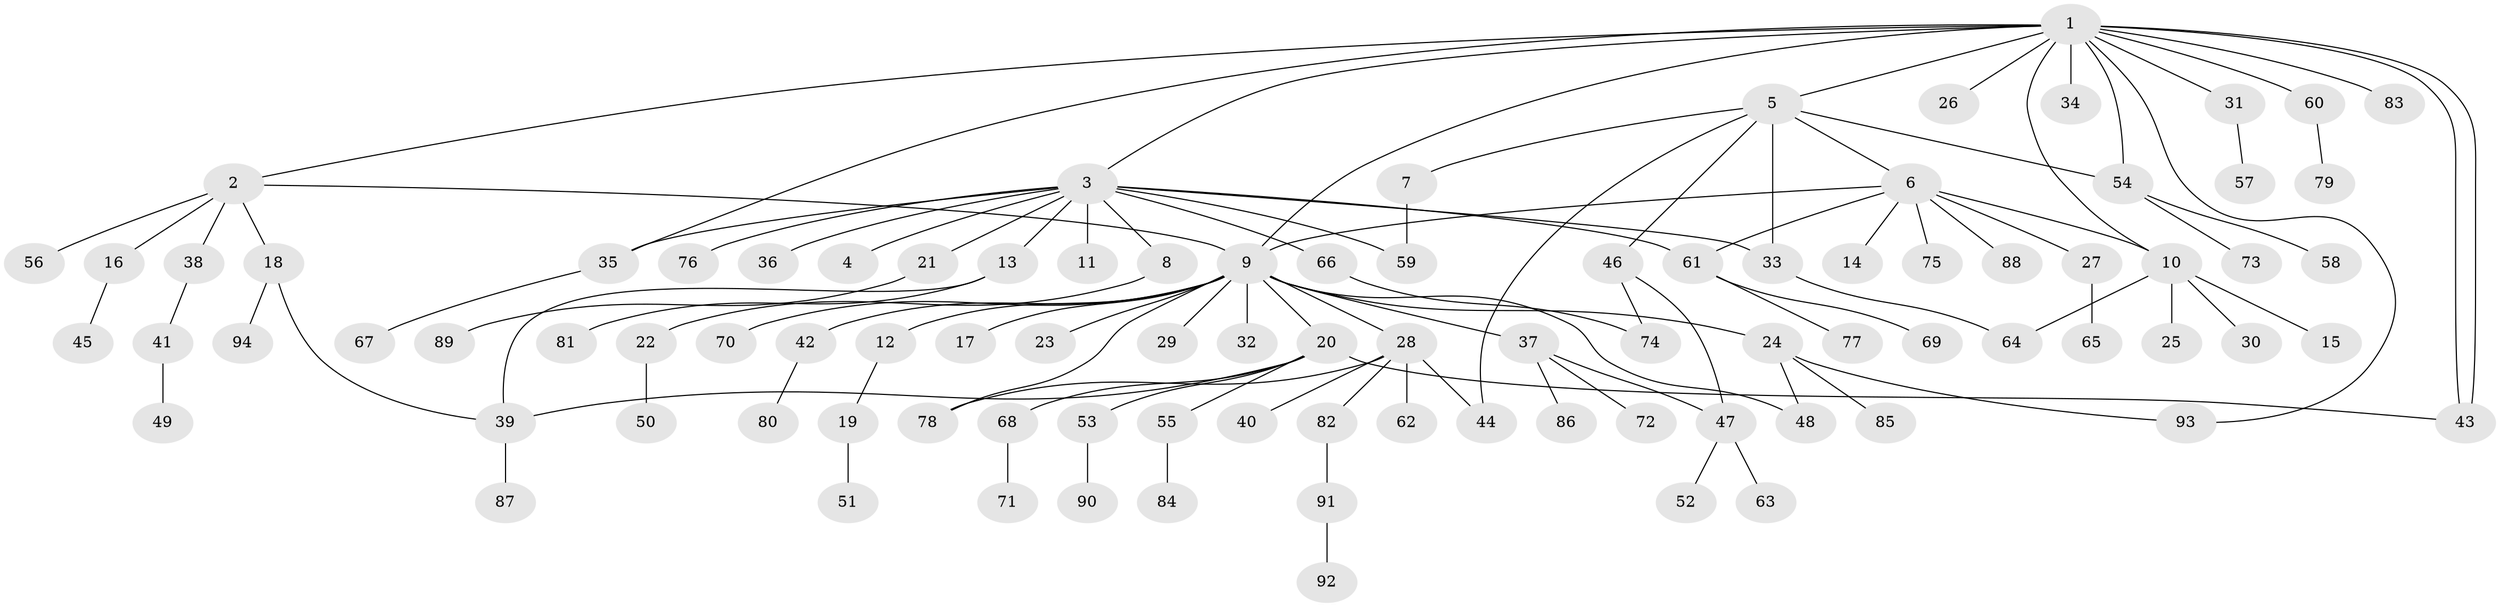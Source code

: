 // Generated by graph-tools (version 1.1) at 2025/26/03/09/25 03:26:03]
// undirected, 94 vertices, 112 edges
graph export_dot {
graph [start="1"]
  node [color=gray90,style=filled];
  1;
  2;
  3;
  4;
  5;
  6;
  7;
  8;
  9;
  10;
  11;
  12;
  13;
  14;
  15;
  16;
  17;
  18;
  19;
  20;
  21;
  22;
  23;
  24;
  25;
  26;
  27;
  28;
  29;
  30;
  31;
  32;
  33;
  34;
  35;
  36;
  37;
  38;
  39;
  40;
  41;
  42;
  43;
  44;
  45;
  46;
  47;
  48;
  49;
  50;
  51;
  52;
  53;
  54;
  55;
  56;
  57;
  58;
  59;
  60;
  61;
  62;
  63;
  64;
  65;
  66;
  67;
  68;
  69;
  70;
  71;
  72;
  73;
  74;
  75;
  76;
  77;
  78;
  79;
  80;
  81;
  82;
  83;
  84;
  85;
  86;
  87;
  88;
  89;
  90;
  91;
  92;
  93;
  94;
  1 -- 2;
  1 -- 3;
  1 -- 5;
  1 -- 9;
  1 -- 10;
  1 -- 26;
  1 -- 31;
  1 -- 34;
  1 -- 35;
  1 -- 43;
  1 -- 43;
  1 -- 54;
  1 -- 60;
  1 -- 83;
  1 -- 93;
  2 -- 9;
  2 -- 16;
  2 -- 18;
  2 -- 38;
  2 -- 56;
  3 -- 4;
  3 -- 8;
  3 -- 11;
  3 -- 13;
  3 -- 21;
  3 -- 33;
  3 -- 35;
  3 -- 36;
  3 -- 59;
  3 -- 61;
  3 -- 66;
  3 -- 76;
  5 -- 6;
  5 -- 7;
  5 -- 33;
  5 -- 44;
  5 -- 46;
  5 -- 54;
  6 -- 9;
  6 -- 10;
  6 -- 14;
  6 -- 27;
  6 -- 61;
  6 -- 75;
  6 -- 88;
  7 -- 59;
  8 -- 22;
  9 -- 12;
  9 -- 17;
  9 -- 20;
  9 -- 23;
  9 -- 24;
  9 -- 28;
  9 -- 29;
  9 -- 32;
  9 -- 37;
  9 -- 42;
  9 -- 48;
  9 -- 70;
  9 -- 78;
  10 -- 15;
  10 -- 25;
  10 -- 30;
  10 -- 64;
  12 -- 19;
  13 -- 39;
  13 -- 81;
  16 -- 45;
  18 -- 39;
  18 -- 94;
  19 -- 51;
  20 -- 39;
  20 -- 43;
  20 -- 53;
  20 -- 55;
  20 -- 68;
  21 -- 89;
  22 -- 50;
  24 -- 48;
  24 -- 85;
  24 -- 93;
  27 -- 65;
  28 -- 40;
  28 -- 44;
  28 -- 62;
  28 -- 78;
  28 -- 82;
  31 -- 57;
  33 -- 64;
  35 -- 67;
  37 -- 47;
  37 -- 72;
  37 -- 86;
  38 -- 41;
  39 -- 87;
  41 -- 49;
  42 -- 80;
  46 -- 47;
  46 -- 74;
  47 -- 52;
  47 -- 63;
  53 -- 90;
  54 -- 58;
  54 -- 73;
  55 -- 84;
  60 -- 79;
  61 -- 69;
  61 -- 77;
  66 -- 74;
  68 -- 71;
  82 -- 91;
  91 -- 92;
}

